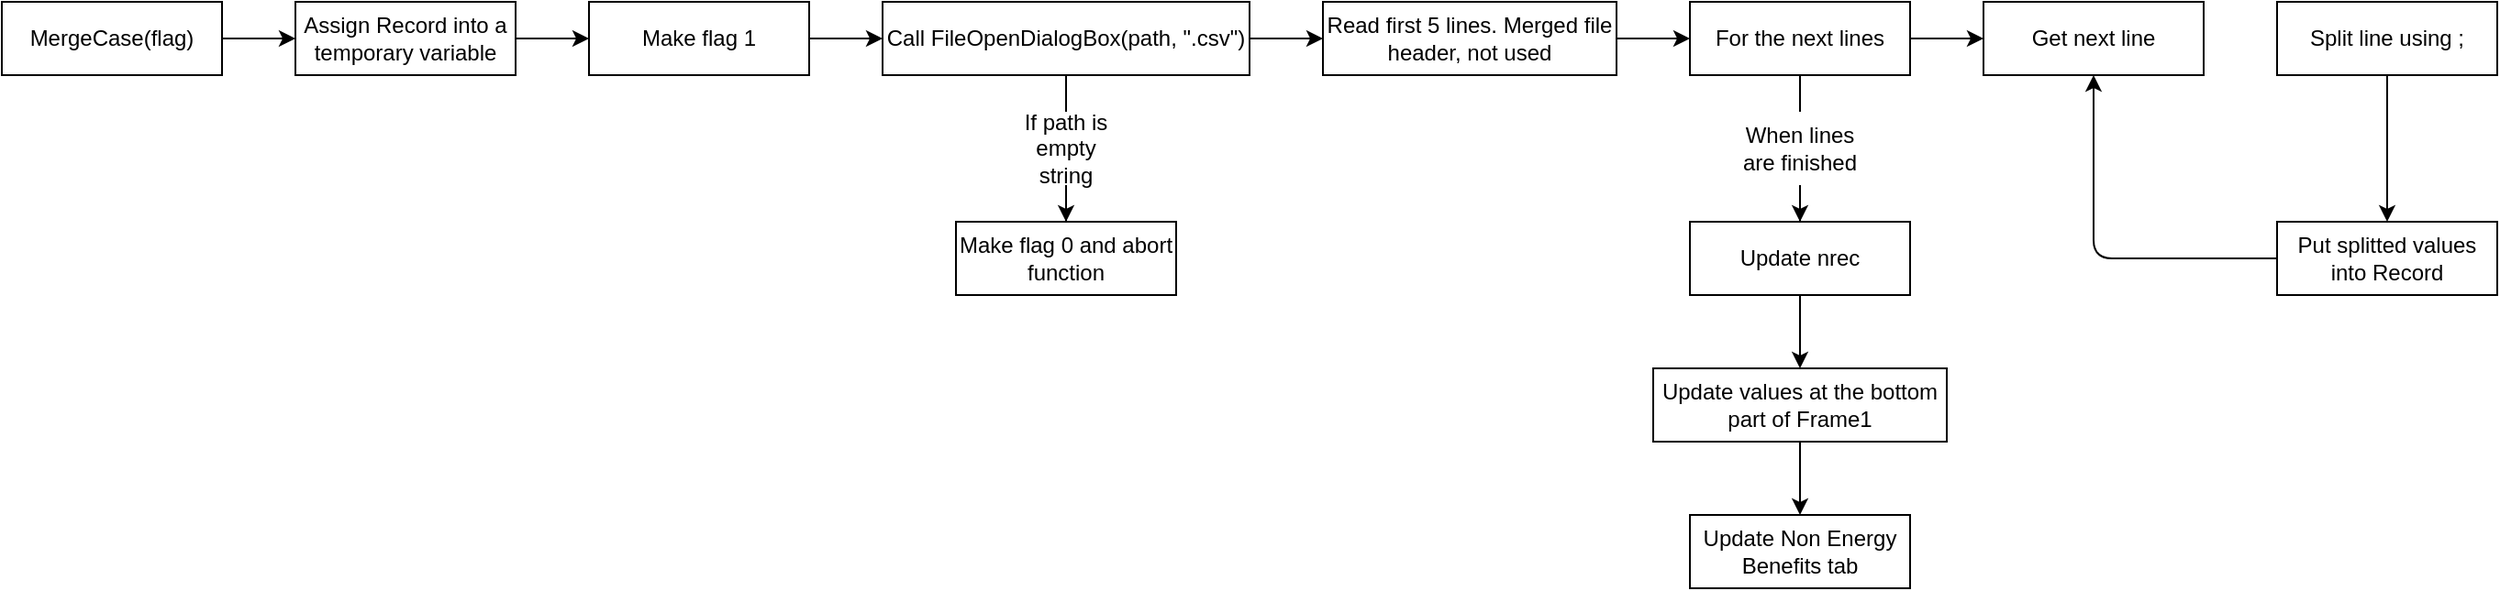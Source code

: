 <mxfile version="14.6.13" type="device"><diagram id="dyANZSDz---juIH-alhT" name="Page-1"><mxGraphModel dx="1278" dy="607" grid="1" gridSize="10" guides="1" tooltips="1" connect="1" arrows="1" fold="1" page="1" pageScale="1" pageWidth="850" pageHeight="1100" math="0" shadow="0"><root><mxCell id="0"/><mxCell id="1" parent="0"/><mxCell id="8gFwDmrPTosZvnW7i8-Q-3" style="edgeStyle=orthogonalEdgeStyle;rounded=0;orthogonalLoop=1;jettySize=auto;html=1;" edge="1" parent="1" source="8gFwDmrPTosZvnW7i8-Q-1" target="8gFwDmrPTosZvnW7i8-Q-2"><mxGeometry relative="1" as="geometry"/></mxCell><mxCell id="8gFwDmrPTosZvnW7i8-Q-1" value="MergeCase(flag)" style="rounded=0;whiteSpace=wrap;html=1;" vertex="1" parent="1"><mxGeometry x="40" y="200" width="120" height="40" as="geometry"/></mxCell><mxCell id="8gFwDmrPTosZvnW7i8-Q-6" style="edgeStyle=orthogonalEdgeStyle;rounded=0;orthogonalLoop=1;jettySize=auto;html=1;" edge="1" parent="1" source="8gFwDmrPTosZvnW7i8-Q-2" target="8gFwDmrPTosZvnW7i8-Q-4"><mxGeometry relative="1" as="geometry"/></mxCell><mxCell id="8gFwDmrPTosZvnW7i8-Q-2" value="Assign Record into a temporary variable" style="rounded=0;whiteSpace=wrap;html=1;" vertex="1" parent="1"><mxGeometry x="200" y="200" width="120" height="40" as="geometry"/></mxCell><mxCell id="8gFwDmrPTosZvnW7i8-Q-7" style="edgeStyle=orthogonalEdgeStyle;rounded=0;orthogonalLoop=1;jettySize=auto;html=1;entryX=0;entryY=0.5;entryDx=0;entryDy=0;" edge="1" parent="1" source="8gFwDmrPTosZvnW7i8-Q-4" target="8gFwDmrPTosZvnW7i8-Q-5"><mxGeometry relative="1" as="geometry"/></mxCell><mxCell id="8gFwDmrPTosZvnW7i8-Q-4" value="Make flag 1" style="rounded=0;whiteSpace=wrap;html=1;" vertex="1" parent="1"><mxGeometry x="360" y="200" width="120" height="40" as="geometry"/></mxCell><mxCell id="8gFwDmrPTosZvnW7i8-Q-10" style="edgeStyle=orthogonalEdgeStyle;rounded=0;orthogonalLoop=1;jettySize=auto;html=1;entryX=0.5;entryY=0;entryDx=0;entryDy=0;startArrow=none;" edge="1" parent="1" source="8gFwDmrPTosZvnW7i8-Q-11" target="8gFwDmrPTosZvnW7i8-Q-9"><mxGeometry relative="1" as="geometry"/></mxCell><mxCell id="8gFwDmrPTosZvnW7i8-Q-14" style="edgeStyle=orthogonalEdgeStyle;rounded=0;orthogonalLoop=1;jettySize=auto;html=1;" edge="1" parent="1" source="8gFwDmrPTosZvnW7i8-Q-5" target="8gFwDmrPTosZvnW7i8-Q-13"><mxGeometry relative="1" as="geometry"/></mxCell><mxCell id="8gFwDmrPTosZvnW7i8-Q-5" value="Call FileOpenDialogBox(path, &quot;.csv&quot;)" style="rounded=0;whiteSpace=wrap;html=1;" vertex="1" parent="1"><mxGeometry x="520" y="200" width="200" height="40" as="geometry"/></mxCell><mxCell id="8gFwDmrPTosZvnW7i8-Q-9" value="Make flag 0 and abort function" style="rounded=0;whiteSpace=wrap;html=1;" vertex="1" parent="1"><mxGeometry x="560" y="320" width="120" height="40" as="geometry"/></mxCell><mxCell id="8gFwDmrPTosZvnW7i8-Q-11" value="If path is empty string" style="text;html=1;strokeColor=none;fillColor=none;align=center;verticalAlign=middle;whiteSpace=wrap;rounded=0;" vertex="1" parent="1"><mxGeometry x="590" y="260" width="60" height="40" as="geometry"/></mxCell><mxCell id="8gFwDmrPTosZvnW7i8-Q-12" value="" style="edgeStyle=orthogonalEdgeStyle;rounded=0;orthogonalLoop=1;jettySize=auto;html=1;entryX=0.5;entryY=0;entryDx=0;entryDy=0;endArrow=none;" edge="1" parent="1" source="8gFwDmrPTosZvnW7i8-Q-5" target="8gFwDmrPTosZvnW7i8-Q-11"><mxGeometry relative="1" as="geometry"><mxPoint x="620" y="240" as="sourcePoint"/><mxPoint x="620" y="310" as="targetPoint"/></mxGeometry></mxCell><mxCell id="8gFwDmrPTosZvnW7i8-Q-16" style="edgeStyle=orthogonalEdgeStyle;rounded=0;orthogonalLoop=1;jettySize=auto;html=1;" edge="1" parent="1" source="8gFwDmrPTosZvnW7i8-Q-13" target="8gFwDmrPTosZvnW7i8-Q-15"><mxGeometry relative="1" as="geometry"/></mxCell><mxCell id="8gFwDmrPTosZvnW7i8-Q-13" value="Read first 5 lines. Merged file header, not used" style="rounded=0;whiteSpace=wrap;html=1;" vertex="1" parent="1"><mxGeometry x="760" y="200" width="160" height="40" as="geometry"/></mxCell><mxCell id="8gFwDmrPTosZvnW7i8-Q-22" style="edgeStyle=orthogonalEdgeStyle;rounded=0;orthogonalLoop=1;jettySize=auto;html=1;entryX=0;entryY=0.5;entryDx=0;entryDy=0;" edge="1" parent="1" source="8gFwDmrPTosZvnW7i8-Q-15" target="8gFwDmrPTosZvnW7i8-Q-17"><mxGeometry relative="1" as="geometry"/></mxCell><mxCell id="8gFwDmrPTosZvnW7i8-Q-24" style="edgeStyle=orthogonalEdgeStyle;rounded=0;orthogonalLoop=1;jettySize=auto;html=1;entryX=0.5;entryY=0;entryDx=0;entryDy=0;startArrow=none;" edge="1" parent="1" source="8gFwDmrPTosZvnW7i8-Q-25" target="8gFwDmrPTosZvnW7i8-Q-23"><mxGeometry relative="1" as="geometry"/></mxCell><mxCell id="8gFwDmrPTosZvnW7i8-Q-15" value="For the next lines" style="rounded=0;whiteSpace=wrap;html=1;" vertex="1" parent="1"><mxGeometry x="960" y="200" width="120" height="40" as="geometry"/></mxCell><mxCell id="8gFwDmrPTosZvnW7i8-Q-17" value="Get next line" style="rounded=0;whiteSpace=wrap;html=1;" vertex="1" parent="1"><mxGeometry x="1120" y="200" width="120" height="40" as="geometry"/></mxCell><mxCell id="8gFwDmrPTosZvnW7i8-Q-20" style="edgeStyle=orthogonalEdgeStyle;rounded=0;orthogonalLoop=1;jettySize=auto;html=1;" edge="1" parent="1" source="8gFwDmrPTosZvnW7i8-Q-18" target="8gFwDmrPTosZvnW7i8-Q-19"><mxGeometry relative="1" as="geometry"/></mxCell><mxCell id="8gFwDmrPTosZvnW7i8-Q-18" value="Split line using ;" style="rounded=0;whiteSpace=wrap;html=1;" vertex="1" parent="1"><mxGeometry x="1280" y="200" width="120" height="40" as="geometry"/></mxCell><mxCell id="8gFwDmrPTosZvnW7i8-Q-19" value="Put splitted values into Record" style="rounded=0;whiteSpace=wrap;html=1;" vertex="1" parent="1"><mxGeometry x="1280" y="320" width="120" height="40" as="geometry"/></mxCell><mxCell id="8gFwDmrPTosZvnW7i8-Q-21" value="" style="endArrow=classic;html=1;entryX=0.5;entryY=1;entryDx=0;entryDy=0;exitX=0;exitY=0.5;exitDx=0;exitDy=0;" edge="1" parent="1" source="8gFwDmrPTosZvnW7i8-Q-19" target="8gFwDmrPTosZvnW7i8-Q-17"><mxGeometry width="50" height="50" relative="1" as="geometry"><mxPoint x="1140" y="400" as="sourcePoint"/><mxPoint x="1190" y="350" as="targetPoint"/><Array as="points"><mxPoint x="1180" y="340"/></Array></mxGeometry></mxCell><mxCell id="8gFwDmrPTosZvnW7i8-Q-28" style="edgeStyle=orthogonalEdgeStyle;rounded=0;orthogonalLoop=1;jettySize=auto;html=1;entryX=0.5;entryY=0;entryDx=0;entryDy=0;" edge="1" parent="1" source="8gFwDmrPTosZvnW7i8-Q-23" target="8gFwDmrPTosZvnW7i8-Q-27"><mxGeometry relative="1" as="geometry"/></mxCell><mxCell id="8gFwDmrPTosZvnW7i8-Q-23" value="Update nrec" style="rounded=0;whiteSpace=wrap;html=1;" vertex="1" parent="1"><mxGeometry x="960" y="320" width="120" height="40" as="geometry"/></mxCell><mxCell id="8gFwDmrPTosZvnW7i8-Q-25" value="When lines are finished" style="text;html=1;strokeColor=none;fillColor=none;align=center;verticalAlign=middle;whiteSpace=wrap;rounded=0;" vertex="1" parent="1"><mxGeometry x="985" y="260" width="70" height="40" as="geometry"/></mxCell><mxCell id="8gFwDmrPTosZvnW7i8-Q-26" value="" style="edgeStyle=orthogonalEdgeStyle;rounded=0;orthogonalLoop=1;jettySize=auto;html=1;entryX=0.5;entryY=0;entryDx=0;entryDy=0;endArrow=none;" edge="1" parent="1" source="8gFwDmrPTosZvnW7i8-Q-15" target="8gFwDmrPTosZvnW7i8-Q-25"><mxGeometry relative="1" as="geometry"><mxPoint x="1020" y="240" as="sourcePoint"/><mxPoint x="1020" y="320" as="targetPoint"/></mxGeometry></mxCell><mxCell id="8gFwDmrPTosZvnW7i8-Q-30" style="edgeStyle=orthogonalEdgeStyle;rounded=0;orthogonalLoop=1;jettySize=auto;html=1;entryX=0.5;entryY=0;entryDx=0;entryDy=0;" edge="1" parent="1" source="8gFwDmrPTosZvnW7i8-Q-27" target="8gFwDmrPTosZvnW7i8-Q-29"><mxGeometry relative="1" as="geometry"/></mxCell><mxCell id="8gFwDmrPTosZvnW7i8-Q-27" value="Update values at the bottom part of Frame1" style="rounded=0;whiteSpace=wrap;html=1;" vertex="1" parent="1"><mxGeometry x="940" y="400" width="160" height="40" as="geometry"/></mxCell><mxCell id="8gFwDmrPTosZvnW7i8-Q-29" value="Update Non Energy Benefits tab" style="rounded=0;whiteSpace=wrap;html=1;" vertex="1" parent="1"><mxGeometry x="960" y="480" width="120" height="40" as="geometry"/></mxCell></root></mxGraphModel></diagram></mxfile>